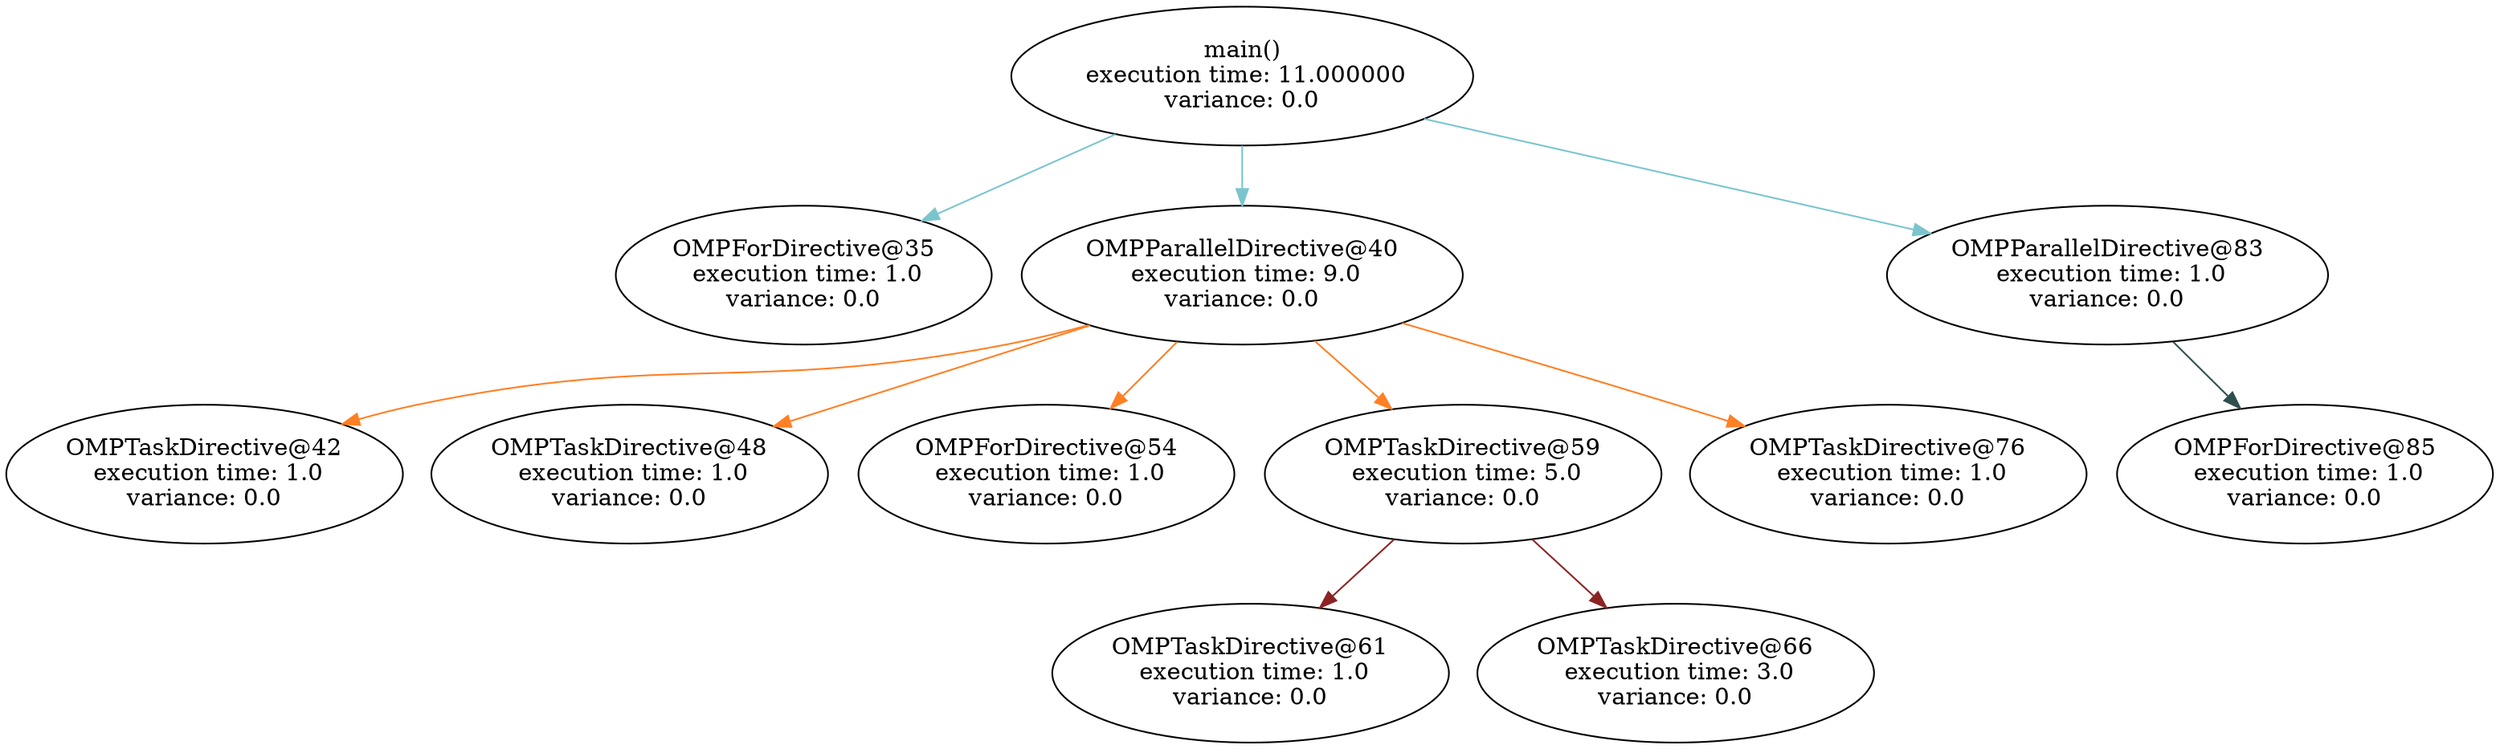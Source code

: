 digraph G {
	graph [bb="0,0,1357,444"];
	node [label="\N"];
	"OMPForDirective@35"	 [height=1.1471,
		label="OMPForDirective@35\n execution time: 1.0\nvariance: 0.0",
		pos="442,282",
		width=2.8384];
	main	 [height=1.1471,
		label="main()\n execution time: 11.000000\nvariance: 0.0",
		pos="681,402",
		width=3.3094];
	main -> "OMPForDirective@35"	 [color=cadetblue3,
		pos="e,505.83,314.51 613.79,367.82 583,352.62 546.45,334.57 514.99,319.04"];
	"OMPParallelDirective@40"	 [height=1.1471,
		label="OMPParallelDirective@40\n execution time: 9.0\nvariance: 0.0",
		pos="681,282",
		width=3.2896];
	main -> "OMPParallelDirective@40"	 [color=cadetblue3,
		pos="e,681,323.68 681,360.39 681,351.86 681,342.76 681,333.91"];
	"OMPParallelDirective@83"	 [height=1.1471,
		label="OMPParallelDirective@83\n execution time: 1.0\nvariance: 0.0",
		pos="1096,282",
		width=3.2896];
	main -> "OMPParallelDirective@83"	 [color=cadetblue3,
		pos="e,1005.4,308.77 771.82,375.18 837.87,356.4 927.29,330.97 995.48,311.58"];
	"OMPTaskDirective@42"	 [height=1.1471,
		label="OMPTaskDirective@42\n execution time: 1.0\nvariance: 0.0",
		pos="107,162",
		width=2.9745];
	"OMPParallelDirective@40" -> "OMPTaskDirective@42"	 [color=chocolate1,
		pos="e,180.82,191.95 599.03,252.06 583.87,247.48 568.06,243.2 553,240 408.68,209.34 366.84,236.8 223,204 212.4,201.58 201.42,198.5 190.65,\
195.12"];
	"OMPTaskDirective@48"	 [height=1.1471,
		label="OMPTaskDirective@48\n execution time: 1.0\nvariance: 0.0",
		pos="339,162",
		width=2.9745];
	"OMPParallelDirective@40" -> "OMPTaskDirective@48"	 [color=chocolate1,
		pos="e,417.01,190.43 597.6,252.62 555.18,238.15 502.82,220.21 456,204 446.44,200.69 436.45,197.21 426.51,193.75"];
	"OMPForDirective@54"	 [height=1.1471,
		label="OMPForDirective@54\n execution time: 1.0\nvariance: 0.0",
		pos="567,162",
		width=2.8384];
	"OMPParallelDirective@40" -> "OMPForDirective@54"	 [color=chocolate1,
		pos="e,603.44,200.72 643.99,242.69 633.32,231.65 621.59,219.5 610.56,208.09"];
	"OMPTaskDirective@59"	 [height=1.1471,
		label="OMPTaskDirective@59\n execution time: 5.0\nvariance: 0.0",
		pos="795,162",
		width=2.9745];
	"OMPParallelDirective@40" -> "OMPTaskDirective@59"	 [color=chocolate1,
		pos="e,758.17,201.12 718.01,242.69 728.57,231.76 740.18,219.74 751.11,208.43"];
	"OMPTaskDirective@76"	 [height=1.1471,
		label="OMPTaskDirective@76\n execution time: 1.0\nvariance: 0.0",
		pos="1027,162",
		width=2.9745];
	"OMPParallelDirective@40" -> "OMPTaskDirective@76"	 [color=chocolate1,
		pos="e,949.38,190.64 765.77,253 809.25,238.54 863.02,220.51 911,204 920.32,200.79 930.04,197.41 939.72,194.02"];
	"OMPTaskDirective@61"	 [height=1.1471,
		label="OMPTaskDirective@61\n execution time: 1.0\nvariance: 0.0",
		pos="679,42",
		width=2.9745];
	"OMPTaskDirective@59" -> "OMPTaskDirective@61"	 [color=brown4,
		pos="e,716.27,80.914 757.66,123.01 746.79,111.96 734.81,99.776 723.55,88.319"];
	"OMPTaskDirective@66"	 [height=1.1471,
		label="OMPTaskDirective@66\n execution time: 3.0\nvariance: 0.0",
		pos="911,42",
		width=2.9745];
	"OMPTaskDirective@59" -> "OMPTaskDirective@66"	 [color=brown4,
		pos="e,873.73,80.914 832.34,123.01 843.21,111.96 855.19,99.776 866.45,88.319"];
	"OMPForDirective@85"	 [height=1.1471,
		label="OMPForDirective@85\n execution time: 1.0\nvariance: 0.0",
		pos="1255,162",
		width=2.8384];
	"OMPParallelDirective@83" -> "OMPForDirective@85"	 [color=darkslategrey,
		pos="e,1207,198.66 1145.4,244.31 1162.3,231.81 1181.2,217.74 1198.6,204.87"];
}
